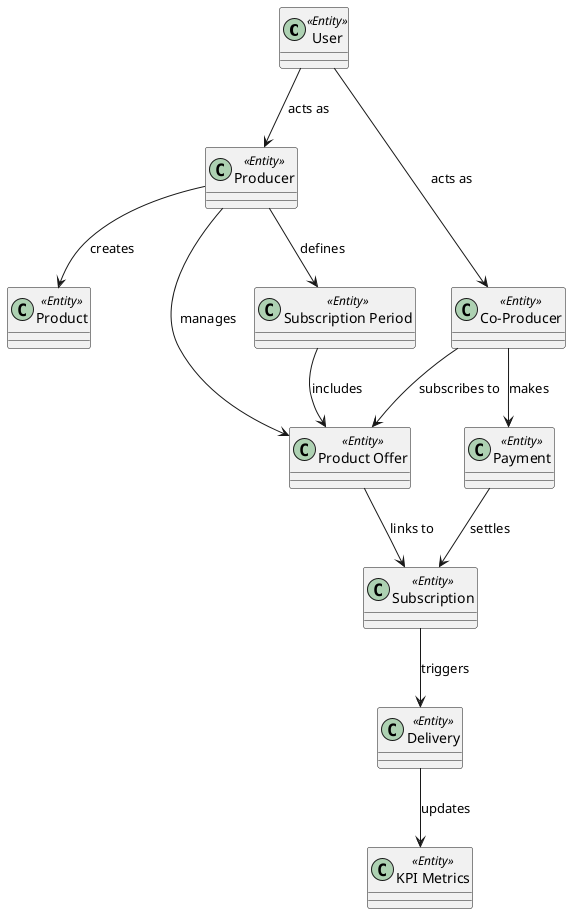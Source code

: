 ﻿@startuml

!define ENTITY(e_alias, e_label, e_stereotype) class e_alias as "e_label" <<e_stereotype>>

ENTITY(User, "User", "Entity")
ENTITY(Producer, "Producer", "Entity")
ENTITY(CoProducer, "Co-Producer", "Entity")
ENTITY(Product, "Product", "Entity")
ENTITY(Subscription, "Subscription", "Entity")
ENTITY(Offer, "Product Offer", "Entity")
ENTITY(Delivery, "Delivery", "Entity")
ENTITY(KPI, "KPI Metrics", "Entity")
ENTITY(SubscriptionPeriod, "Subscription Period", "Entity")
ENTITY(Payment, "Payment", "Entity")

User --> Producer : "acts as"
User --> CoProducer : "acts as"
Producer --> Product : "creates"
Producer --> Offer : "manages"
CoProducer --> Offer : "subscribes to"
Offer --> Subscription : "links to"
Subscription --> Delivery : "triggers"
Delivery --> KPI : "updates"
Producer --> SubscriptionPeriod : "defines"
SubscriptionPeriod --> Offer : "includes"
CoProducer --> Payment : "makes"
Payment --> Subscription : "settles"

@enduml

